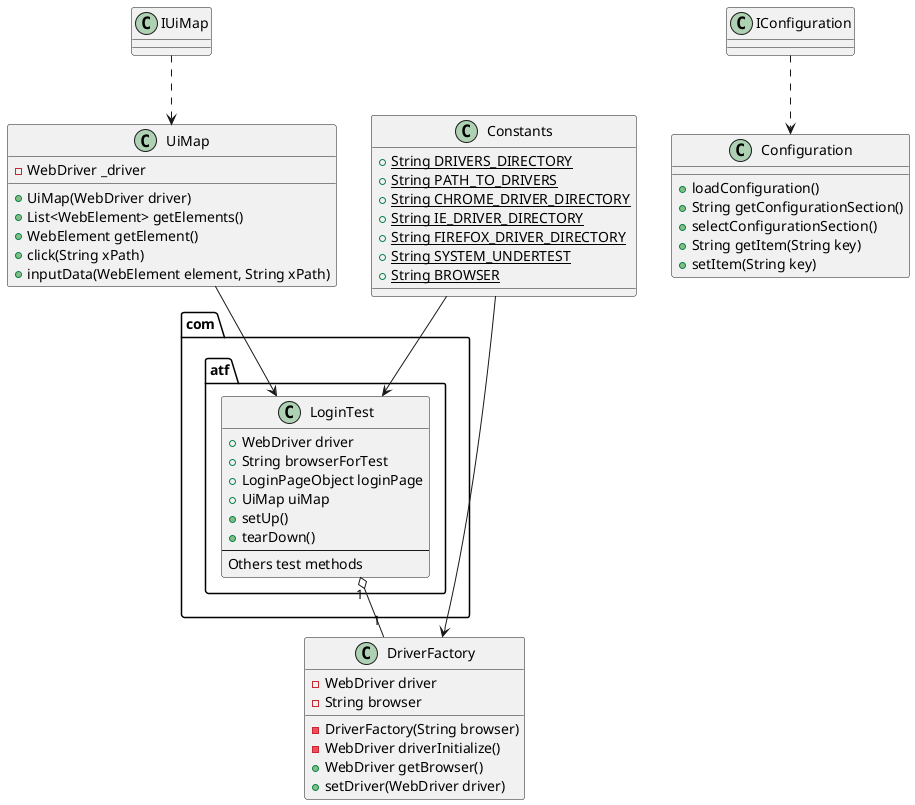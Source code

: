 @startuml
IUiMap ..> UiMap

class UiMap {
-WebDriver _driver
+UiMap(WebDriver driver)
+List<WebElement> getElements()
+WebElement getElement()
+click(String xPath)
+inputData(WebElement element, String xPath)
}

class DriverFactory {
-WebDriver driver
-String browser
-DriverFactory(String browser)
-WebDriver driverInitialize()
+WebDriver getBrowser()
+setDriver(WebDriver driver)
}

IConfiguration ..> Configuration
class Configuration{
+loadConfiguration()
+String getConfigurationSection()
+selectConfigurationSection()
+String getItem(String key)
+setItem(String key)
}


com.atf.LoginTest "1" o-- "1" DriverFactory

class Constants {
+{static}String DRIVERS_DIRECTORY
+{static}String PATH_TO_DRIVERS
+{static}String CHROME_DRIVER_DIRECTORY
+{static}String IE_DRIVER_DIRECTORY
+{static}String FIREFOX_DRIVER_DIRECTORY
+{static}String SYSTEM_UNDERTEST
+{static}String BROWSER
}

class com.atf.LoginTest{
+WebDriver driver
+String browserForTest
+LoginPageObject loginPage
+UiMap uiMap
+setUp()
+tearDown()
--
Others test methods
}

UiMap -->  com.atf.LoginTest
Constants --> com.atf.LoginTest
Constants --> DriverFactory
@enduml